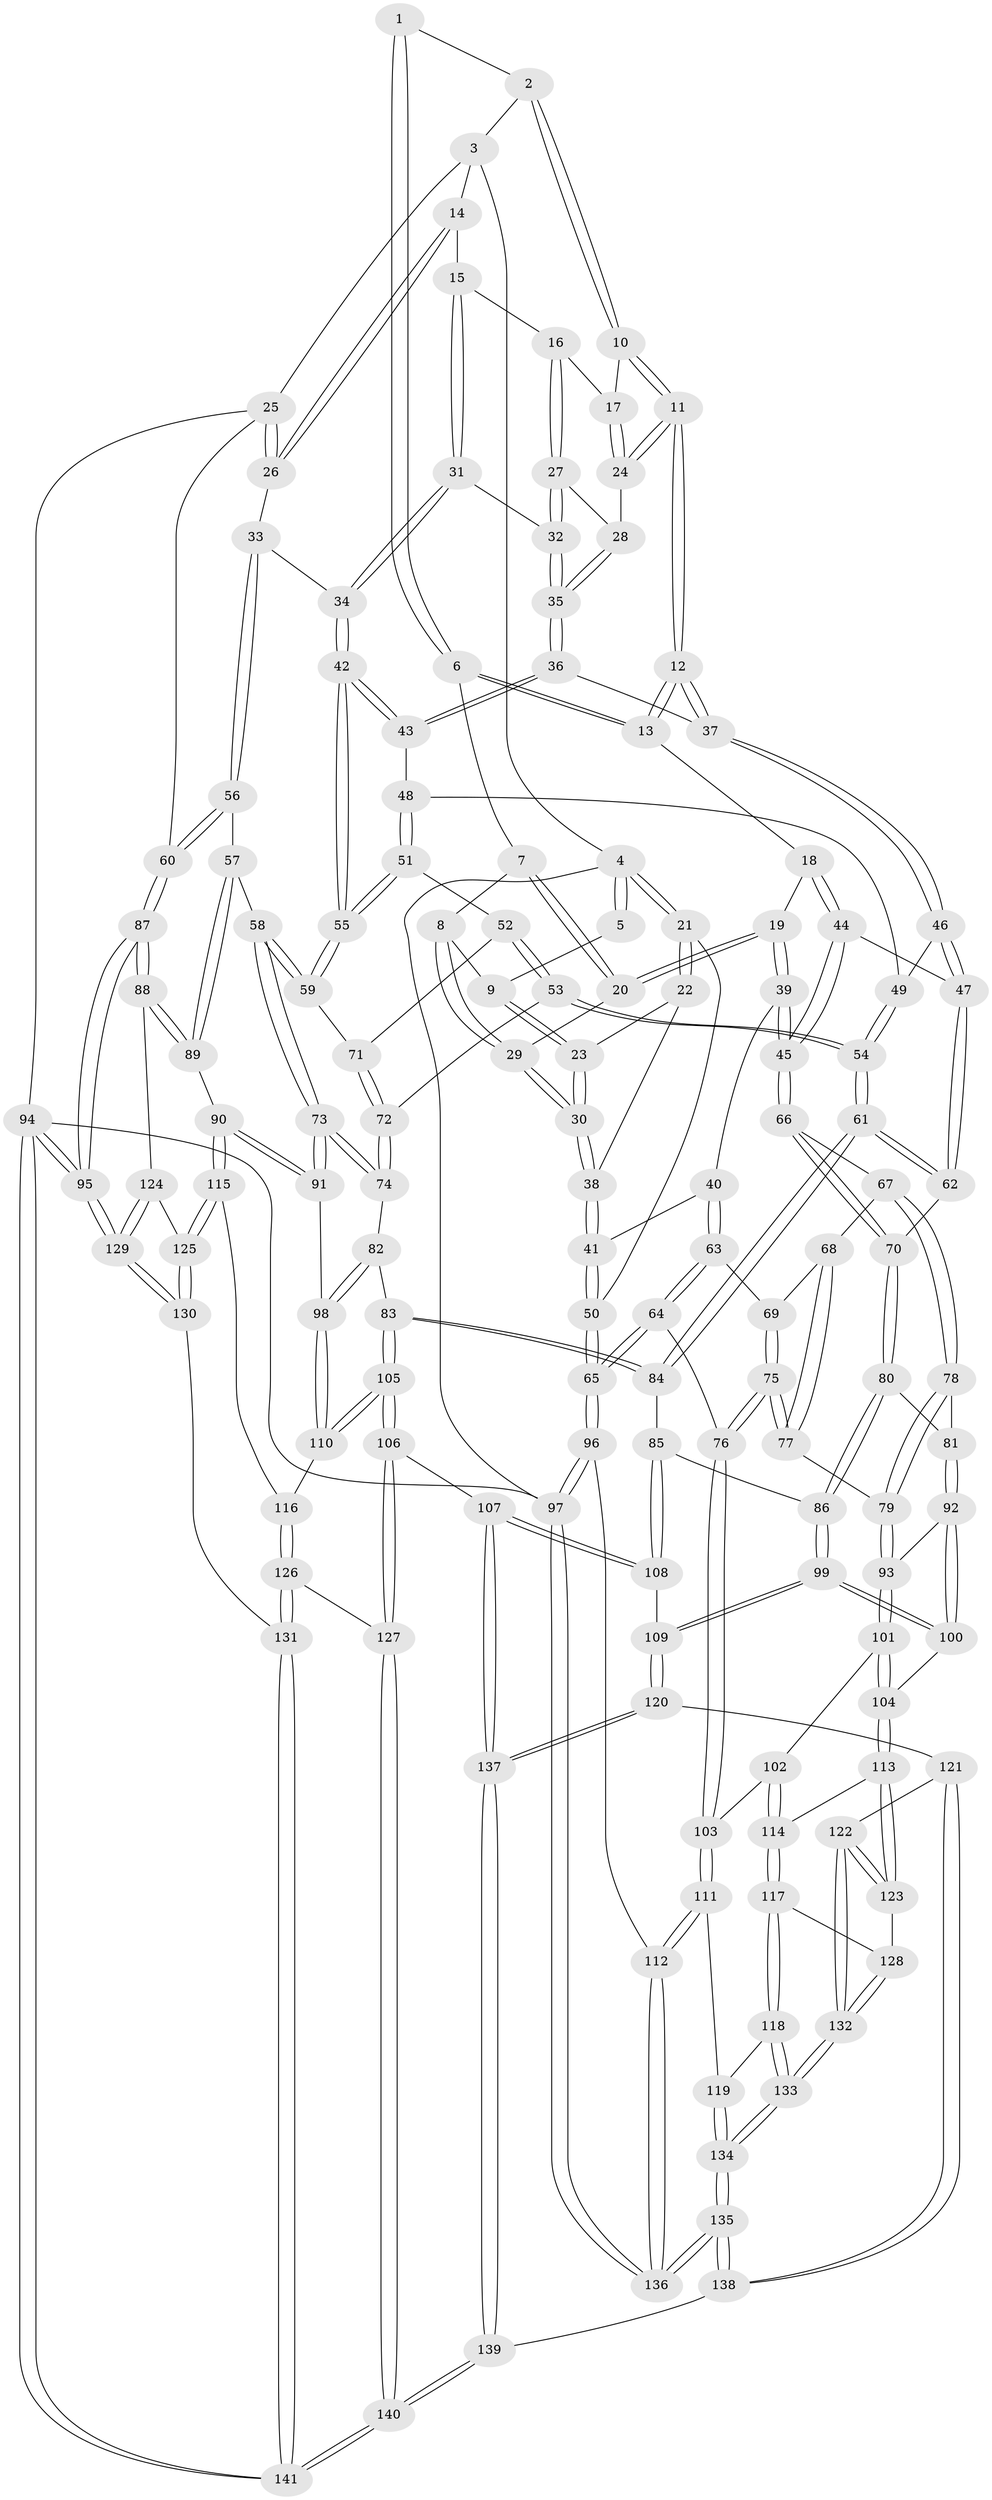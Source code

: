 // Generated by graph-tools (version 1.1) at 2025/17/03/09/25 04:17:07]
// undirected, 141 vertices, 349 edges
graph export_dot {
graph [start="1"]
  node [color=gray90,style=filled];
  1 [pos="+0.33525969933271965+0"];
  2 [pos="+0.49535093699607957+0"];
  3 [pos="+0.8823883902499757+0"];
  4 [pos="+0+0"];
  5 [pos="+0.21207841235818095+0"];
  6 [pos="+0.34989608610324224+0.025689571907686032"];
  7 [pos="+0.307305722935194+0.062220969774135854"];
  8 [pos="+0.17941484745887432+0.07035816633913285"];
  9 [pos="+0.16797298638057612+0.044289660077366094"];
  10 [pos="+0.53313280617732+0.043459005260693385"];
  11 [pos="+0.5098594603847308+0.11688759216436627"];
  12 [pos="+0.43765308971190753+0.17585808132473182"];
  13 [pos="+0.43213660341175003+0.17450109489535148"];
  14 [pos="+0.8327995684271328+0"];
  15 [pos="+0.7979370781607873+0"];
  16 [pos="+0.70266122910571+0.04892885265832682"];
  17 [pos="+0.6778681815503511+0.0576139764224682"];
  18 [pos="+0.383022441608521+0.1942663641436997"];
  19 [pos="+0.3120998108890684+0.20104142183439636"];
  20 [pos="+0.23137093108691498+0.1701251898909935"];
  21 [pos="+0+0"];
  22 [pos="+0+0.08665284573600537"];
  23 [pos="+0.013679374028033011+0.1014513628853875"];
  24 [pos="+0.6002521341435424+0.14412952319179576"];
  25 [pos="+1+0.31110474296804475"];
  26 [pos="+0.9807224973907882+0.28393660288262934"];
  27 [pos="+0.6926352144552407+0.16801479387363286"];
  28 [pos="+0.6071527795772609+0.1535811038366991"];
  29 [pos="+0.2037170570616248+0.16971813383524742"];
  30 [pos="+0.16108488427977072+0.20912430563476822"];
  31 [pos="+0.7962240681471999+0.20964062850407822"];
  32 [pos="+0.7100592938873443+0.20103500637685678"];
  33 [pos="+0.8981374085217478+0.3041757775499339"];
  34 [pos="+0.8797203666760749+0.29971599875245747"];
  35 [pos="+0.6162673981376878+0.29533820367739544"];
  36 [pos="+0.6149898064786121+0.29796345764988186"];
  37 [pos="+0.5004129649809306+0.285116387564664"];
  38 [pos="+0.12740170871046624+0.308007263194123"];
  39 [pos="+0.2607067280152454+0.3634410011636324"];
  40 [pos="+0.13304629111778704+0.3399311313536538"];
  41 [pos="+0.1239031211467399+0.3316619294279328"];
  42 [pos="+0.7041384249181217+0.36798423110840955"];
  43 [pos="+0.6166137775401064+0.3001833487578678"];
  44 [pos="+0.3235708721101378+0.40033509097140213"];
  45 [pos="+0.32096094032871436+0.40145013327729634"];
  46 [pos="+0.4517645259946649+0.3760732934276732"];
  47 [pos="+0.44347840059280325+0.38384986598516946"];
  48 [pos="+0.5708850717542597+0.4290716320679946"];
  49 [pos="+0.5340583939204105+0.41881586690075817"];
  50 [pos="+0+0.40419341770110334"];
  51 [pos="+0.5874381442860503+0.4609463480065164"];
  52 [pos="+0.5849497936878779+0.46631868865965687"];
  53 [pos="+0.5230681953325136+0.5640087938107173"];
  54 [pos="+0.505824411198508+0.5671713256136948"];
  55 [pos="+0.6971767532979068+0.4354545239004464"];
  56 [pos="+0.8400144198794994+0.5401894545552695"];
  57 [pos="+0.8210766526053257+0.5641989896929004"];
  58 [pos="+0.8006238863535395+0.5671097447686523"];
  59 [pos="+0.7294054989895246+0.5148129852300514"];
  60 [pos="+1+0.46310611095424453"];
  61 [pos="+0.4949984011472513+0.5697884468794092"];
  62 [pos="+0.49291146925942697+0.5690052117031217"];
  63 [pos="+0.14791718508777638+0.5286513897278488"];
  64 [pos="+0+0.6024344141087401"];
  65 [pos="+0+0.586678554083947"];
  66 [pos="+0.30553355247647324+0.5262226526628131"];
  67 [pos="+0.2436422940080105+0.5533870718852013"];
  68 [pos="+0.19077592894393824+0.5422130712566415"];
  69 [pos="+0.15168686267124207+0.5310024194934292"];
  70 [pos="+0.3884711663050518+0.5832786298572874"];
  71 [pos="+0.6684089348647395+0.5374622112415193"];
  72 [pos="+0.5829753711221521+0.5812783450808062"];
  73 [pos="+0.7495239680778369+0.6437591991124383"];
  74 [pos="+0.6307861775969326+0.6444530036622773"];
  75 [pos="+0.13321410381740653+0.6844135631110699"];
  76 [pos="+0.08287733825137143+0.7117794524981605"];
  77 [pos="+0.16404146217100676+0.6827050756858036"];
  78 [pos="+0.24251745669492591+0.5738944307885527"];
  79 [pos="+0.20559372847389845+0.6854903627619395"];
  80 [pos="+0.3646695074133351+0.6657786601393089"];
  81 [pos="+0.29017472909549735+0.6744076952902622"];
  82 [pos="+0.6189195372503732+0.6843267796680368"];
  83 [pos="+0.5603328633520398+0.7415074764258776"];
  84 [pos="+0.5073268724630756+0.7001624962582187"];
  85 [pos="+0.4831933931107601+0.7140280356793682"];
  86 [pos="+0.37559512656104577+0.7150051632223365"];
  87 [pos="+1+0.7011840249617689"];
  88 [pos="+1+0.701925378760363"];
  89 [pos="+0.9342805059739133+0.6745738874220697"];
  90 [pos="+0.837941284206109+0.7840740815432867"];
  91 [pos="+0.745040312064406+0.7237598495914026"];
  92 [pos="+0.263671183545141+0.7004842852657983"];
  93 [pos="+0.21402602083461825+0.6947689329107397"];
  94 [pos="+1+1"];
  95 [pos="+1+0.9352377457690524"];
  96 [pos="+0+0.8116902838347242"];
  97 [pos="+0+1"];
  98 [pos="+0.7055210750041261+0.7554702942584787"];
  99 [pos="+0.35082622612497344+0.7894441844244069"];
  100 [pos="+0.3113500979147236+0.7833924957363277"];
  101 [pos="+0.20832893230055624+0.7690558436952268"];
  102 [pos="+0.15436727018006263+0.7783252750555929"];
  103 [pos="+0.09913071031658005+0.7638424618322682"];
  104 [pos="+0.24835393366378936+0.8028601224610368"];
  105 [pos="+0.5901891344680775+0.8422827147836316"];
  106 [pos="+0.57210460504895+0.8829769097608697"];
  107 [pos="+0.5263983851172643+0.8800368221441853"];
  108 [pos="+0.42671110676330826+0.847159727108149"];
  109 [pos="+0.38985904996404586+0.8466783183924415"];
  110 [pos="+0.6793323674432566+0.7967618778639454"];
  111 [pos="+0.06877501871745709+0.8530086395807774"];
  112 [pos="+0.05772605392221766+0.8578585791611643"];
  113 [pos="+0.2339003362602083+0.8366198371461232"];
  114 [pos="+0.17874815675127162+0.8510600897687183"];
  115 [pos="+0.8435400821197122+0.8268189668674528"];
  116 [pos="+0.7386114267319537+0.8426441018181172"];
  117 [pos="+0.15348529571854208+0.8764701214480146"];
  118 [pos="+0.13369118521103437+0.8815274475780925"];
  119 [pos="+0.10238654814367967+0.8714574869867951"];
  120 [pos="+0.3659408434863785+0.8867375537510743"];
  121 [pos="+0.285364448679822+0.9222062625127011"];
  122 [pos="+0.2671128657333806+0.919214668275063"];
  123 [pos="+0.2558513078290083+0.9041851766209931"];
  124 [pos="+0.9094272540317014+0.8356723219786814"];
  125 [pos="+0.8624418873951872+0.8604964161388549"];
  126 [pos="+0.7381045200496429+0.8843909265426226"];
  127 [pos="+0.5857414188103169+0.9115885522806438"];
  128 [pos="+0.18166223368363887+0.8962110046111081"];
  129 [pos="+1+0.9351731909618748"];
  130 [pos="+0.8677517577364872+0.9207567652406734"];
  131 [pos="+0.8169498504352135+0.9985194272420497"];
  132 [pos="+0.2013989939332953+0.9777180310926853"];
  133 [pos="+0.1654975103261464+1"];
  134 [pos="+0.09726351502485074+1"];
  135 [pos="+0.057989291717865744+1"];
  136 [pos="+0+1"];
  137 [pos="+0.4010682461208159+1"];
  138 [pos="+0.36225854603694957+1"];
  139 [pos="+0.38179050689693683+1"];
  140 [pos="+0.6957142117675832+1"];
  141 [pos="+0.7176370275289737+1"];
  1 -- 2;
  1 -- 6;
  1 -- 6;
  2 -- 3;
  2 -- 10;
  2 -- 10;
  3 -- 4;
  3 -- 14;
  3 -- 25;
  4 -- 5;
  4 -- 5;
  4 -- 21;
  4 -- 21;
  4 -- 97;
  5 -- 9;
  6 -- 7;
  6 -- 13;
  6 -- 13;
  7 -- 8;
  7 -- 20;
  7 -- 20;
  8 -- 9;
  8 -- 29;
  8 -- 29;
  9 -- 23;
  9 -- 23;
  10 -- 11;
  10 -- 11;
  10 -- 17;
  11 -- 12;
  11 -- 12;
  11 -- 24;
  11 -- 24;
  12 -- 13;
  12 -- 13;
  12 -- 37;
  12 -- 37;
  13 -- 18;
  14 -- 15;
  14 -- 26;
  14 -- 26;
  15 -- 16;
  15 -- 31;
  15 -- 31;
  16 -- 17;
  16 -- 27;
  16 -- 27;
  17 -- 24;
  17 -- 24;
  18 -- 19;
  18 -- 44;
  18 -- 44;
  19 -- 20;
  19 -- 20;
  19 -- 39;
  19 -- 39;
  20 -- 29;
  21 -- 22;
  21 -- 22;
  21 -- 50;
  22 -- 23;
  22 -- 38;
  23 -- 30;
  23 -- 30;
  24 -- 28;
  25 -- 26;
  25 -- 26;
  25 -- 60;
  25 -- 94;
  26 -- 33;
  27 -- 28;
  27 -- 32;
  27 -- 32;
  28 -- 35;
  28 -- 35;
  29 -- 30;
  29 -- 30;
  30 -- 38;
  30 -- 38;
  31 -- 32;
  31 -- 34;
  31 -- 34;
  32 -- 35;
  32 -- 35;
  33 -- 34;
  33 -- 56;
  33 -- 56;
  34 -- 42;
  34 -- 42;
  35 -- 36;
  35 -- 36;
  36 -- 37;
  36 -- 43;
  36 -- 43;
  37 -- 46;
  37 -- 46;
  38 -- 41;
  38 -- 41;
  39 -- 40;
  39 -- 45;
  39 -- 45;
  40 -- 41;
  40 -- 63;
  40 -- 63;
  41 -- 50;
  41 -- 50;
  42 -- 43;
  42 -- 43;
  42 -- 55;
  42 -- 55;
  43 -- 48;
  44 -- 45;
  44 -- 45;
  44 -- 47;
  45 -- 66;
  45 -- 66;
  46 -- 47;
  46 -- 47;
  46 -- 49;
  47 -- 62;
  47 -- 62;
  48 -- 49;
  48 -- 51;
  48 -- 51;
  49 -- 54;
  49 -- 54;
  50 -- 65;
  50 -- 65;
  51 -- 52;
  51 -- 55;
  51 -- 55;
  52 -- 53;
  52 -- 53;
  52 -- 71;
  53 -- 54;
  53 -- 54;
  53 -- 72;
  54 -- 61;
  54 -- 61;
  55 -- 59;
  55 -- 59;
  56 -- 57;
  56 -- 60;
  56 -- 60;
  57 -- 58;
  57 -- 89;
  57 -- 89;
  58 -- 59;
  58 -- 59;
  58 -- 73;
  58 -- 73;
  59 -- 71;
  60 -- 87;
  60 -- 87;
  61 -- 62;
  61 -- 62;
  61 -- 84;
  61 -- 84;
  62 -- 70;
  63 -- 64;
  63 -- 64;
  63 -- 69;
  64 -- 65;
  64 -- 65;
  64 -- 76;
  65 -- 96;
  65 -- 96;
  66 -- 67;
  66 -- 70;
  66 -- 70;
  67 -- 68;
  67 -- 78;
  67 -- 78;
  68 -- 69;
  68 -- 77;
  68 -- 77;
  69 -- 75;
  69 -- 75;
  70 -- 80;
  70 -- 80;
  71 -- 72;
  71 -- 72;
  72 -- 74;
  72 -- 74;
  73 -- 74;
  73 -- 74;
  73 -- 91;
  73 -- 91;
  74 -- 82;
  75 -- 76;
  75 -- 76;
  75 -- 77;
  75 -- 77;
  76 -- 103;
  76 -- 103;
  77 -- 79;
  78 -- 79;
  78 -- 79;
  78 -- 81;
  79 -- 93;
  79 -- 93;
  80 -- 81;
  80 -- 86;
  80 -- 86;
  81 -- 92;
  81 -- 92;
  82 -- 83;
  82 -- 98;
  82 -- 98;
  83 -- 84;
  83 -- 84;
  83 -- 105;
  83 -- 105;
  84 -- 85;
  85 -- 86;
  85 -- 108;
  85 -- 108;
  86 -- 99;
  86 -- 99;
  87 -- 88;
  87 -- 88;
  87 -- 95;
  87 -- 95;
  88 -- 89;
  88 -- 89;
  88 -- 124;
  89 -- 90;
  90 -- 91;
  90 -- 91;
  90 -- 115;
  90 -- 115;
  91 -- 98;
  92 -- 93;
  92 -- 100;
  92 -- 100;
  93 -- 101;
  93 -- 101;
  94 -- 95;
  94 -- 95;
  94 -- 141;
  94 -- 141;
  94 -- 97;
  95 -- 129;
  95 -- 129;
  96 -- 97;
  96 -- 97;
  96 -- 112;
  97 -- 136;
  97 -- 136;
  98 -- 110;
  98 -- 110;
  99 -- 100;
  99 -- 100;
  99 -- 109;
  99 -- 109;
  100 -- 104;
  101 -- 102;
  101 -- 104;
  101 -- 104;
  102 -- 103;
  102 -- 114;
  102 -- 114;
  103 -- 111;
  103 -- 111;
  104 -- 113;
  104 -- 113;
  105 -- 106;
  105 -- 106;
  105 -- 110;
  105 -- 110;
  106 -- 107;
  106 -- 127;
  106 -- 127;
  107 -- 108;
  107 -- 108;
  107 -- 137;
  107 -- 137;
  108 -- 109;
  109 -- 120;
  109 -- 120;
  110 -- 116;
  111 -- 112;
  111 -- 112;
  111 -- 119;
  112 -- 136;
  112 -- 136;
  113 -- 114;
  113 -- 123;
  113 -- 123;
  114 -- 117;
  114 -- 117;
  115 -- 116;
  115 -- 125;
  115 -- 125;
  116 -- 126;
  116 -- 126;
  117 -- 118;
  117 -- 118;
  117 -- 128;
  118 -- 119;
  118 -- 133;
  118 -- 133;
  119 -- 134;
  119 -- 134;
  120 -- 121;
  120 -- 137;
  120 -- 137;
  121 -- 122;
  121 -- 138;
  121 -- 138;
  122 -- 123;
  122 -- 123;
  122 -- 132;
  122 -- 132;
  123 -- 128;
  124 -- 125;
  124 -- 129;
  124 -- 129;
  125 -- 130;
  125 -- 130;
  126 -- 127;
  126 -- 131;
  126 -- 131;
  127 -- 140;
  127 -- 140;
  128 -- 132;
  128 -- 132;
  129 -- 130;
  129 -- 130;
  130 -- 131;
  131 -- 141;
  131 -- 141;
  132 -- 133;
  132 -- 133;
  133 -- 134;
  133 -- 134;
  134 -- 135;
  134 -- 135;
  135 -- 136;
  135 -- 136;
  135 -- 138;
  135 -- 138;
  137 -- 139;
  137 -- 139;
  138 -- 139;
  139 -- 140;
  139 -- 140;
  140 -- 141;
  140 -- 141;
}

